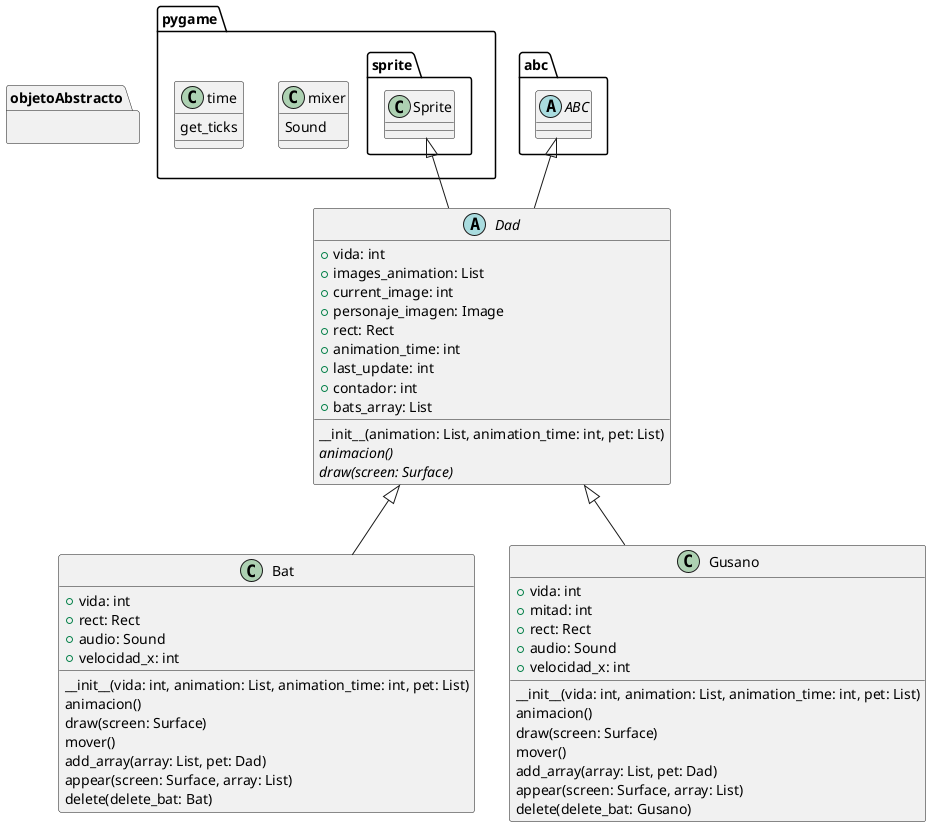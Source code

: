 @startuml enemigos

!define ABSTRACT abstract
!define INTERFACE interface

package "pygame.sprite" {
    class Sprite {
    }
}

package "abc" {
    ABSTRACT class ABC {
    }
}

package "pygame" {
    class mixer {
        Sound
    }
    class time {
        get_ticks
    }
}

package "objetoAbstracto" {
}

ABSTRACT class Dad {
    +vida: int
    +images_animation: List
    +current_image: int
    +personaje_imagen: Image
    +rect: Rect
    +animation_time: int
    +last_update: int
    +contador: int
    +bats_array: List
    __init__(animation: List, animation_time: int, pet: List)
    {abstract} animacion()
    {abstract} draw(screen: Surface)
}

class Bat {
    +vida: int
    +rect: Rect
    +audio: Sound
    +velocidad_x: int
    __init__(vida: int, animation: List, animation_time: int, pet: List)
    animacion()
    draw(screen: Surface)
    mover()
    add_array(array: List, pet: Dad)
    appear(screen: Surface, array: List)
    delete(delete_bat: Bat)
}

class Gusano {
    +vida: int
    +mitad: int
    +rect: Rect
    +audio: Sound
    +velocidad_x: int
    __init__(vida: int, animation: List, animation_time: int, pet: List)
    animacion()
    draw(screen: Surface)
    mover()
    add_array(array: List, pet: Dad)
    appear(screen: Surface, array: List)
    delete(delete_bat: Gusano)
}

Dad <|-- Bat
Dad <|-- Gusano
ABC <|-- Dad
Sprite <|-- Dad
